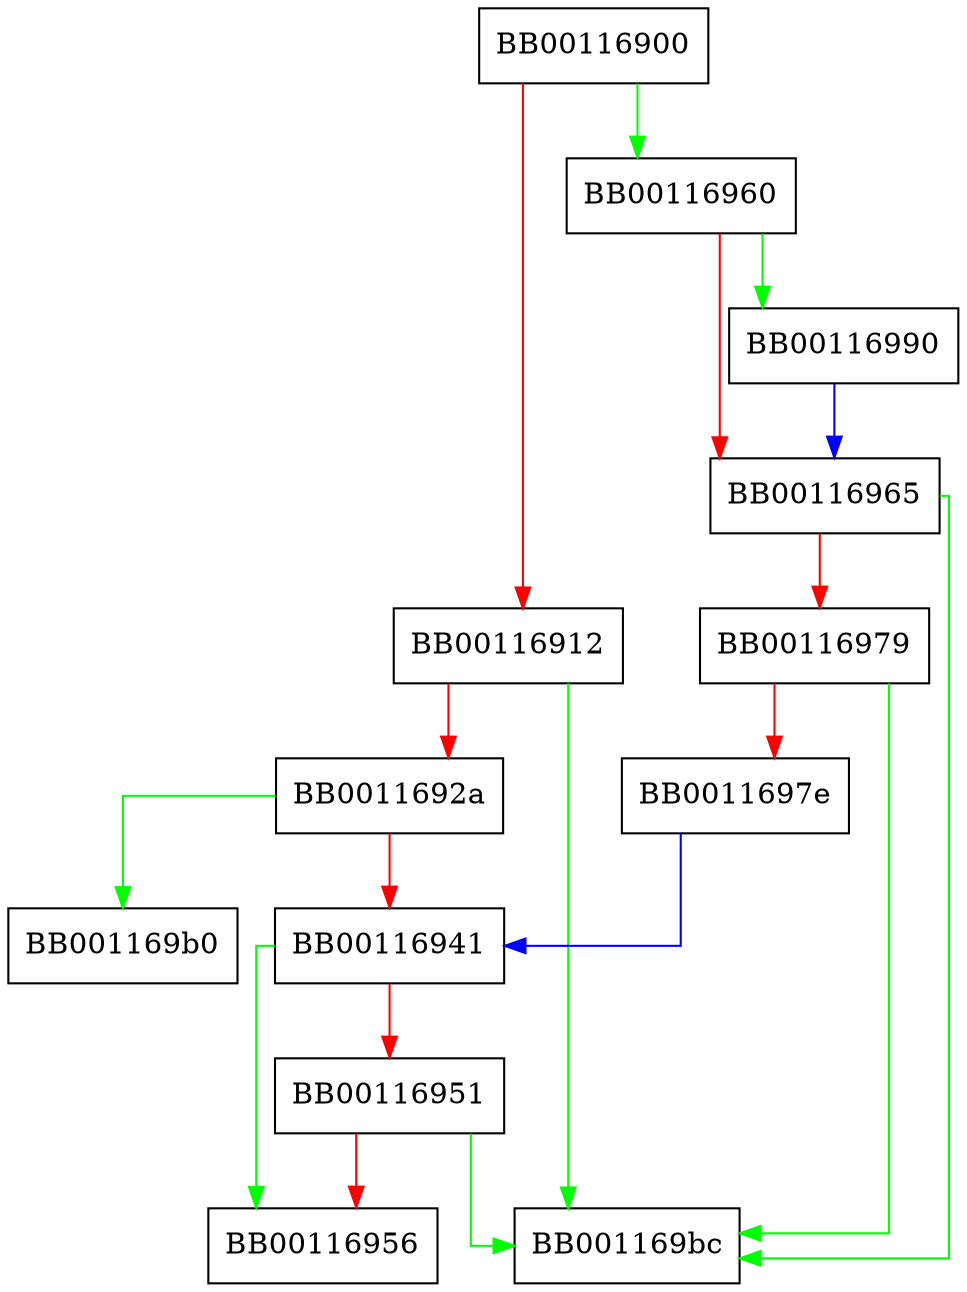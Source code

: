 digraph FUN_00116900 {
  node [shape="box"];
  graph [splines=ortho];
  BB00116900 -> BB00116960 [color="green"];
  BB00116900 -> BB00116912 [color="red"];
  BB00116912 -> BB001169bc [color="green"];
  BB00116912 -> BB0011692a [color="red"];
  BB0011692a -> BB001169b0 [color="green"];
  BB0011692a -> BB00116941 [color="red"];
  BB00116941 -> BB00116956 [color="green"];
  BB00116941 -> BB00116951 [color="red"];
  BB00116951 -> BB001169bc [color="green"];
  BB00116951 -> BB00116956 [color="red"];
  BB00116960 -> BB00116990 [color="green"];
  BB00116960 -> BB00116965 [color="red"];
  BB00116965 -> BB001169bc [color="green"];
  BB00116965 -> BB00116979 [color="red"];
  BB00116979 -> BB001169bc [color="green"];
  BB00116979 -> BB0011697e [color="red"];
  BB0011697e -> BB00116941 [color="blue"];
  BB00116990 -> BB00116965 [color="blue"];
}